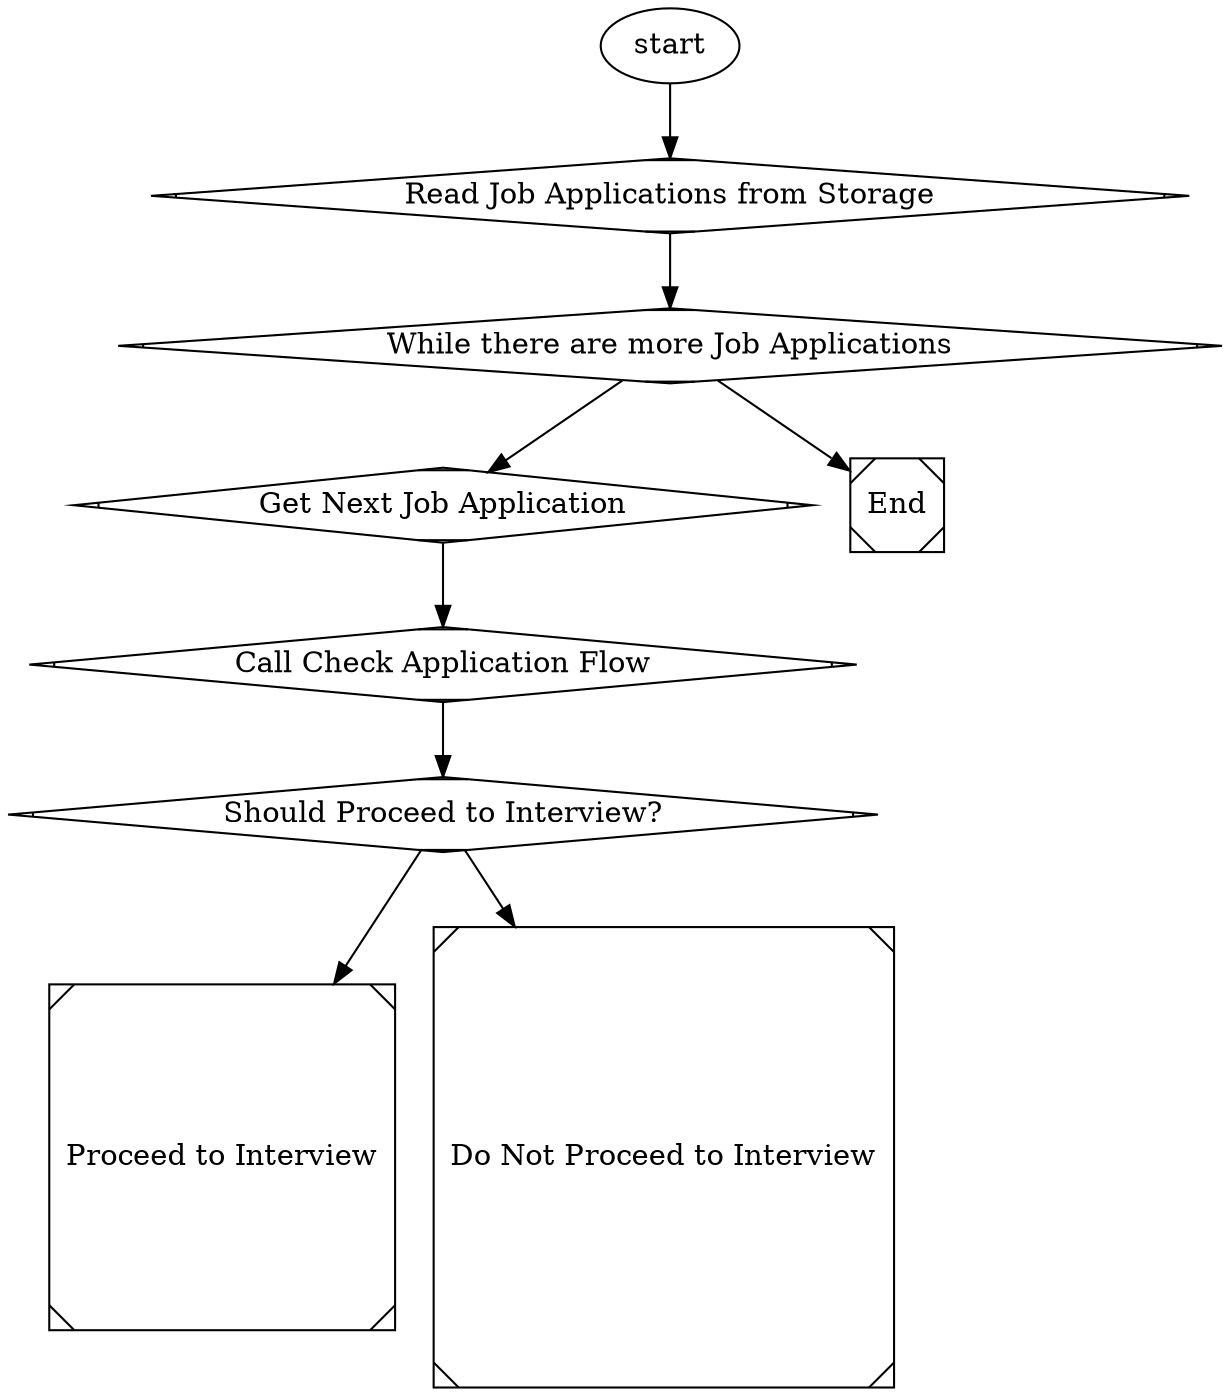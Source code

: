 digraph G {

  // start
  start -> read_items_from_storage_JobApplications;

  // read_items_from_storage_JobApplications
  read_items_from_storage_JobApplications -> while_has_list_enumerator_more_items_JobApplications;

  // while_has_list_enumerator_more_items_JobApplications
  while_has_list_enumerator_more_items_JobApplications -> get_next_item_from_enumerator_JobApplications;
  while_has_list_enumerator_more_items_JobApplications -> end_JobApplications;

  // get_next_item_from_enumerator_JobApplications
  get_next_item_from_enumerator_JobApplications -> call_flow_CheckApplication;

  // call_flow_CheckApplication
  call_flow_CheckApplication -> decision_ShouldProceedToInterview;

  // decision_ShouldProceedToInterview
  decision_ShouldProceedToInterview -> end_ProceedToInterview;
  decision_ShouldProceedToInterview -> end_DoNotProceedToInterview;

  // end_JobApplications
  end_JobApplications [shape=Msquare, label="End"];

  // end_ProceedToInterview
  end_ProceedToInterview [shape=Msquare, label="Proceed to Interview"];

  // end_DoNotProceedToInterview
  end_DoNotProceedToInterview [shape=Msquare, label="Do Not Proceed to Interview"];

  read_items_from_storage_JobApplications [shape=Mdiamond, label="Read Job Applications from Storage"];
  while_has_list_enumerator_more_items_JobApplications [shape=Mdiamond, label="While there are more Job Applications"];
  get_next_item_from_enumerator_JobApplications [shape=Mdiamond, label="Get Next Job Application"];
  call_flow_CheckApplication [shape=Mdiamond, label="Call Check Application Flow"];
  decision_ShouldProceedToInterview [shape=Mdiamond, label="Should Proceed to Interview?"];

}
